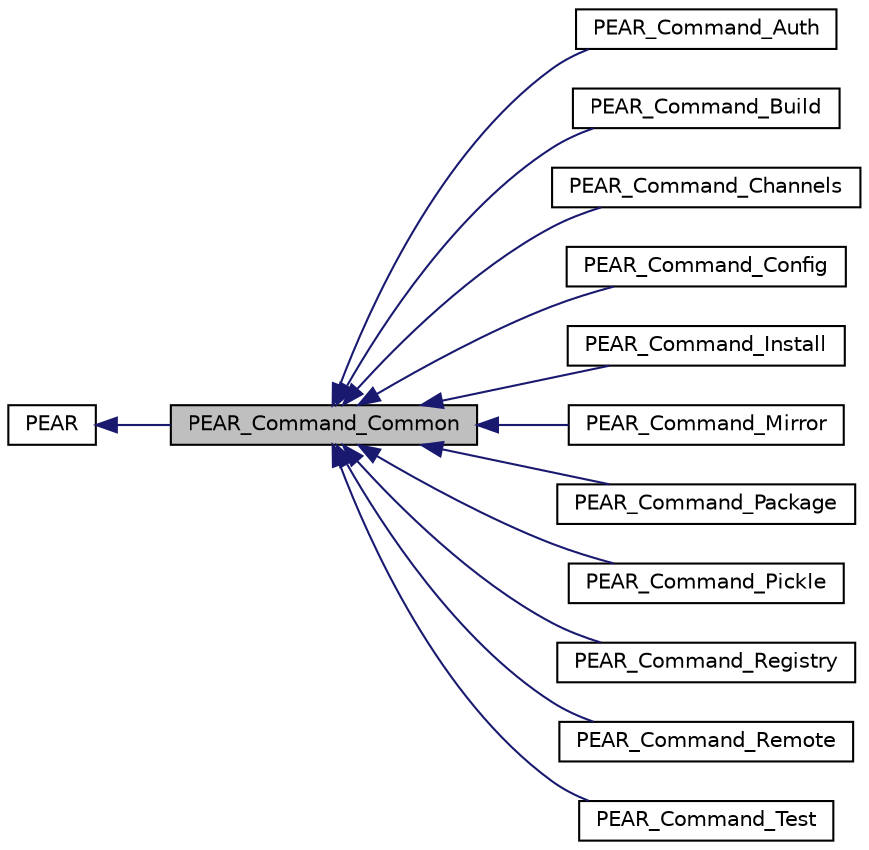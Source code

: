 digraph "PEAR_Command_Common"
{
 // LATEX_PDF_SIZE
  edge [fontname="Helvetica",fontsize="10",labelfontname="Helvetica",labelfontsize="10"];
  node [fontname="Helvetica",fontsize="10",shape=record];
  rankdir="LR";
  Node1 [label="PEAR_Command_Common",height=0.2,width=0.4,color="black", fillcolor="grey75", style="filled", fontcolor="black",tooltip=" "];
  Node2 -> Node1 [dir="back",color="midnightblue",fontsize="10",style="solid",fontname="Helvetica"];
  Node2 [label="PEAR",height=0.2,width=0.4,color="black", fillcolor="white", style="filled",URL="$classPEAR.html",tooltip=" "];
  Node1 -> Node3 [dir="back",color="midnightblue",fontsize="10",style="solid",fontname="Helvetica"];
  Node3 [label="PEAR_Command_Auth",height=0.2,width=0.4,color="black", fillcolor="white", style="filled",URL="$classPEAR__Command__Auth.html",tooltip=" "];
  Node1 -> Node4 [dir="back",color="midnightblue",fontsize="10",style="solid",fontname="Helvetica"];
  Node4 [label="PEAR_Command_Build",height=0.2,width=0.4,color="black", fillcolor="white", style="filled",URL="$classPEAR__Command__Build.html",tooltip=" "];
  Node1 -> Node5 [dir="back",color="midnightblue",fontsize="10",style="solid",fontname="Helvetica"];
  Node5 [label="PEAR_Command_Channels",height=0.2,width=0.4,color="black", fillcolor="white", style="filled",URL="$classPEAR__Command__Channels.html",tooltip=" "];
  Node1 -> Node6 [dir="back",color="midnightblue",fontsize="10",style="solid",fontname="Helvetica"];
  Node6 [label="PEAR_Command_Config",height=0.2,width=0.4,color="black", fillcolor="white", style="filled",URL="$classPEAR__Command__Config.html",tooltip=" "];
  Node1 -> Node7 [dir="back",color="midnightblue",fontsize="10",style="solid",fontname="Helvetica"];
  Node7 [label="PEAR_Command_Install",height=0.2,width=0.4,color="black", fillcolor="white", style="filled",URL="$classPEAR__Command__Install.html",tooltip=" "];
  Node1 -> Node8 [dir="back",color="midnightblue",fontsize="10",style="solid",fontname="Helvetica"];
  Node8 [label="PEAR_Command_Mirror",height=0.2,width=0.4,color="black", fillcolor="white", style="filled",URL="$classPEAR__Command__Mirror.html",tooltip=" "];
  Node1 -> Node9 [dir="back",color="midnightblue",fontsize="10",style="solid",fontname="Helvetica"];
  Node9 [label="PEAR_Command_Package",height=0.2,width=0.4,color="black", fillcolor="white", style="filled",URL="$classPEAR__Command__Package.html",tooltip=" "];
  Node1 -> Node10 [dir="back",color="midnightblue",fontsize="10",style="solid",fontname="Helvetica"];
  Node10 [label="PEAR_Command_Pickle",height=0.2,width=0.4,color="black", fillcolor="white", style="filled",URL="$classPEAR__Command__Pickle.html",tooltip=" "];
  Node1 -> Node11 [dir="back",color="midnightblue",fontsize="10",style="solid",fontname="Helvetica"];
  Node11 [label="PEAR_Command_Registry",height=0.2,width=0.4,color="black", fillcolor="white", style="filled",URL="$classPEAR__Command__Registry.html",tooltip=" "];
  Node1 -> Node12 [dir="back",color="midnightblue",fontsize="10",style="solid",fontname="Helvetica"];
  Node12 [label="PEAR_Command_Remote",height=0.2,width=0.4,color="black", fillcolor="white", style="filled",URL="$classPEAR__Command__Remote.html",tooltip=" "];
  Node1 -> Node13 [dir="back",color="midnightblue",fontsize="10",style="solid",fontname="Helvetica"];
  Node13 [label="PEAR_Command_Test",height=0.2,width=0.4,color="black", fillcolor="white", style="filled",URL="$classPEAR__Command__Test.html",tooltip=" "];
}

